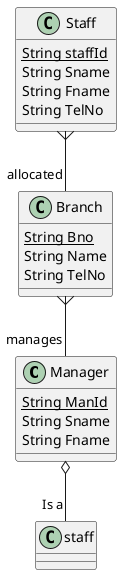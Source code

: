 @startuml
'https://plantuml.com/class-diagram


class Manager{
{static} String ManId
String Sname
String Fname
}

class Branch{
{static} String Bno
String Name
String TelNo
}

class Staff{
{static} String staffId
String Sname
String Fname
String TelNo
}

Manager o-- "Is a" staff

Branch }-- "manages" Manager

Staff }-- "allocated" Branch


@enduml